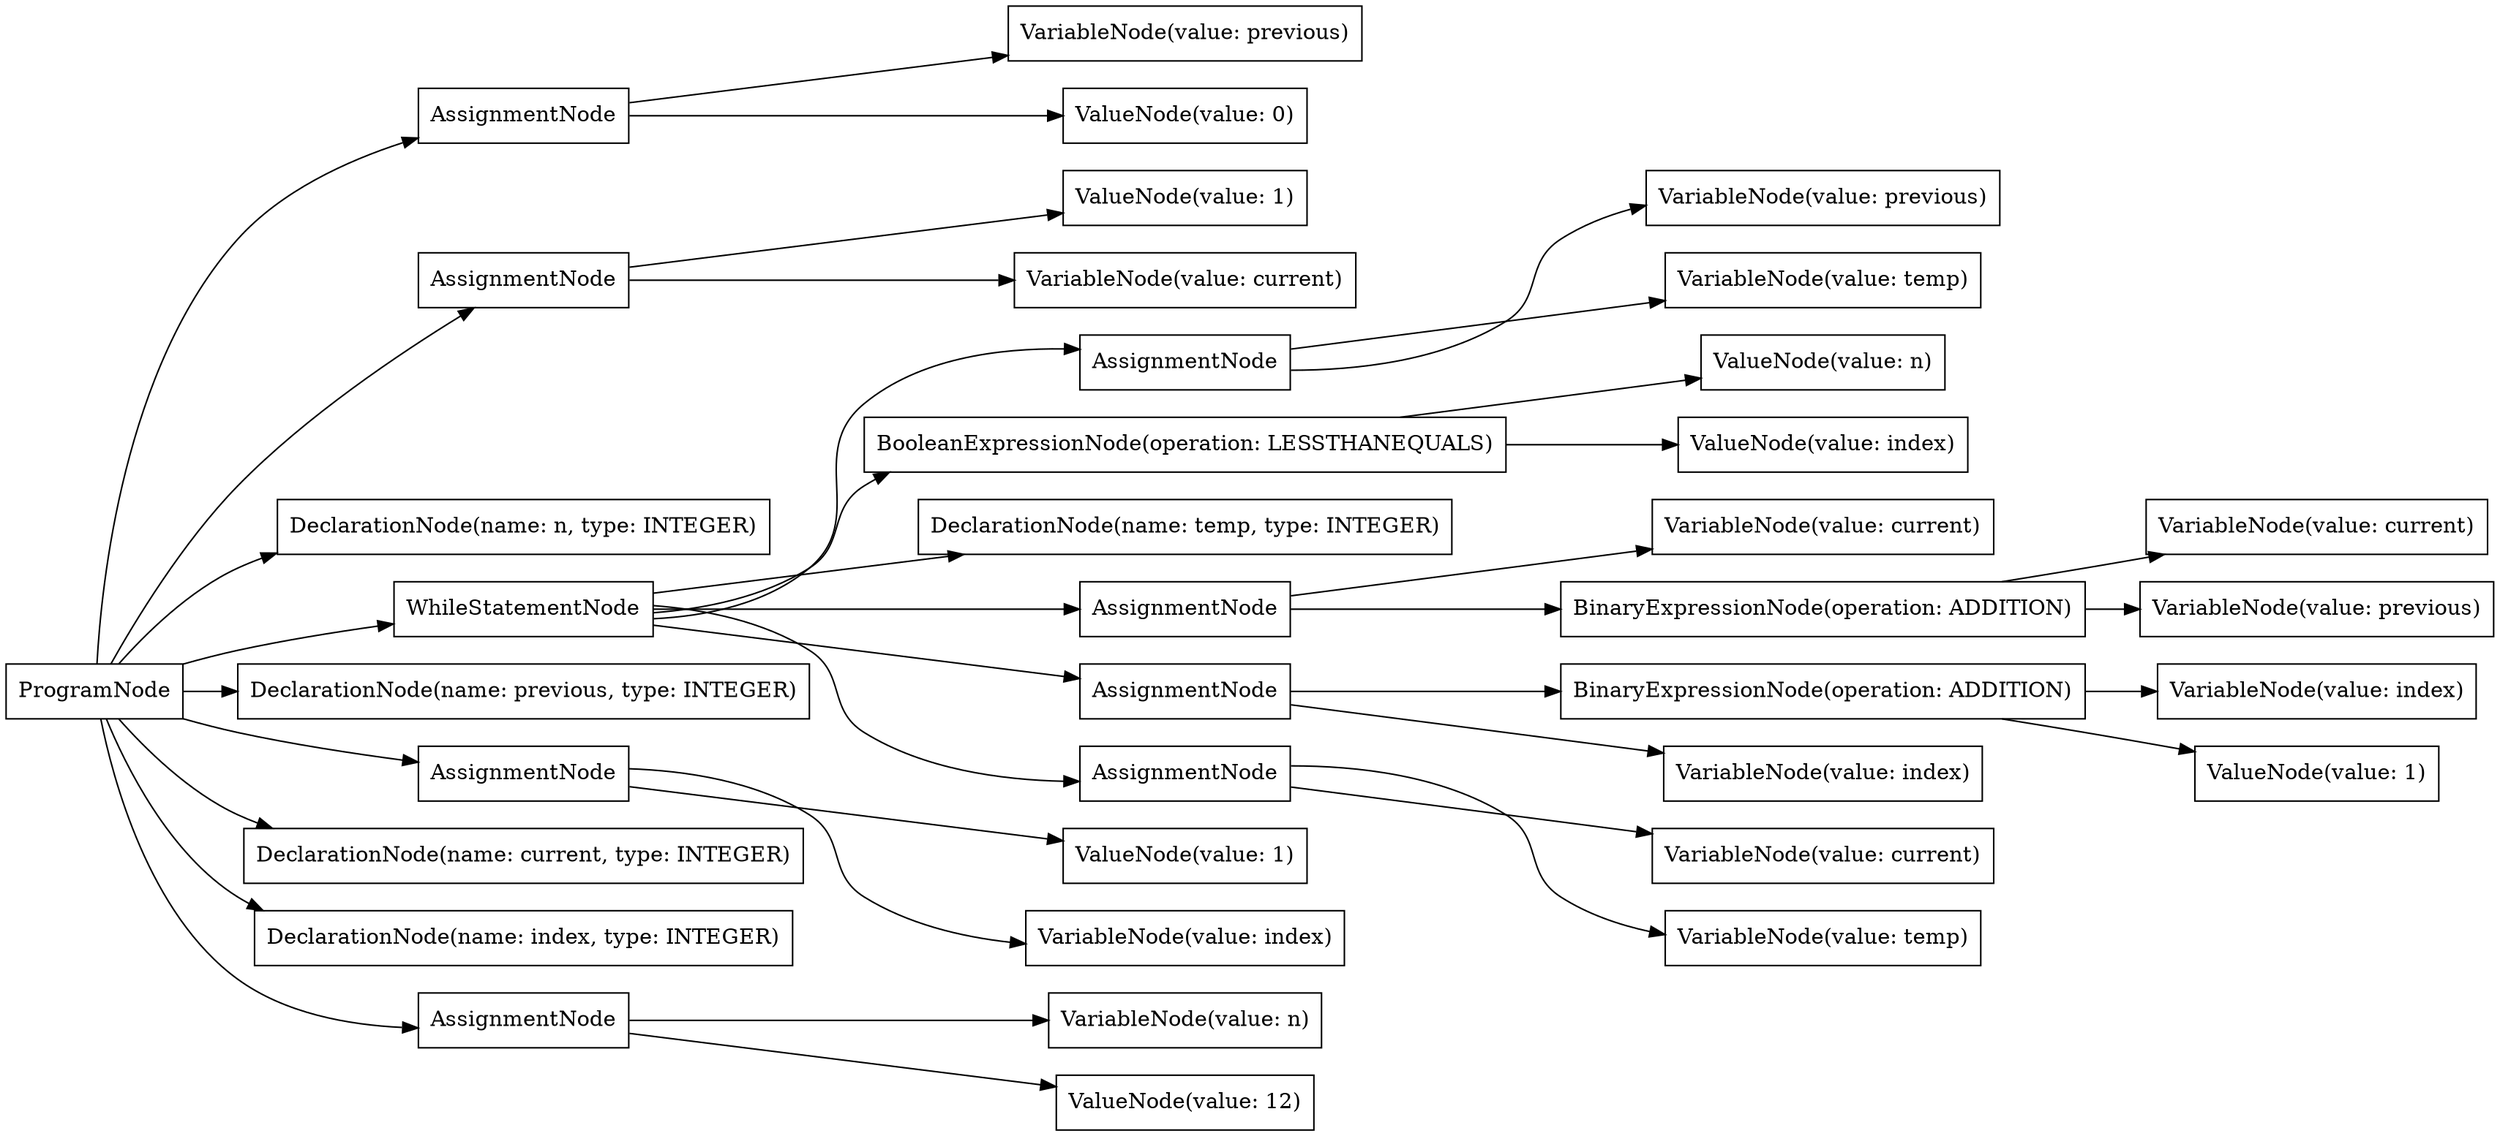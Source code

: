 digraph G {
rankdir=LR
"973fee57-5d9d-469c-8a02-aadc92429274" [label="AssignmentNode" shape="box"];
"2a303473-afac-46dd-a2eb-d04706f9d5a5" [label="AssignmentNode" shape="box"];
"686a832f-9a4c-4e64-9cd0-7add2e49c42e" [label="BooleanExpressionNode(operation: LESSTHANEQUALS)" shape="box"];
"fe6397bf-0891-4b7f-b7d3-aeb9253e4561" [label="DeclarationNode(name: temp, type: INTEGER)" shape="box"];
"b9288c3e-00d6-4a8a-9c8a-ee84ae99a75a" [label="VariableNode(value: current)" shape="box"];
"c9fe73ab-ad14-4819-9698-ca47ffc2decd" [label="AssignmentNode" shape="box"];
"2350dbb2-4e47-4fe5-ae8e-a5972e6fe8fd" [label="ValueNode(value: n)" shape="box"];
"1c73ebf4-cc67-42c2-937e-57bb96ea2c80" [label="VariableNode(value: n)" shape="box"];
"8d48b848-a8bb-4bf3-b60b-926a1e4536e1" [label="AssignmentNode" shape="box"];
"14692b5c-36a1-488a-b2e2-539adab273d9" [label="VariableNode(value: current)" shape="box"];
"eda82bd9-19df-4db9-a47f-98a3e47ad7bf" [label="BinaryExpressionNode(operation: ADDITION)" shape="box"];
"557d6b53-1cb0-4701-8d6e-279d6a45ec7b" [label="VariableNode(value: previous)" shape="box"];
"d1d53fad-d203-4fc3-9865-e162f8497924" [label="BinaryExpressionNode(operation: ADDITION)" shape="box"];
"d337671d-21d4-44eb-ba9f-d49c01b15870" [label="ValueNode(value: index)" shape="box"];
"90ce84d0-e14d-4658-9afa-30e72cbe8bff" [label="VariableNode(value: temp)" shape="box"];
"fd623b23-9ef1-4cd2-ba61-203654b2b8de" [label="AssignmentNode" shape="box"];
"a66d31f9-70bb-473e-ab43-be4257e2afa8" [label="DeclarationNode(name: n, type: INTEGER)" shape="box"];
"962c8db2-668b-42d8-8964-b88819e29959" [label="ValueNode(value: 1)" shape="box"];
"d6f1f637-0344-4c62-86fc-7391b00d515a" [label="WhileStatementNode" shape="box"];
"7137b974-311a-4082-9af0-42399f7d1633" [label="VariableNode(value: current)" shape="box"];
"be0ed5bd-f543-4228-acca-aa1efc75aaa5" [label="VariableNode(value: index)" shape="box"];
"6853a4c6-fe10-46b6-9d34-4c576b26da2b" [label="ProgramNode" shape="box"];
"d1e55851-edb7-41cd-8051-22398da96f52" [label="DeclarationNode(name: previous, type: INTEGER)" shape="box"];
"b0e2ea3e-3e35-4cf9-bdea-2c52915ee956" [label="ValueNode(value: 12)" shape="box"];
"469a974d-3cd7-4ce7-a7c8-49bd44727ac1" [label="AssignmentNode" shape="box"];
"817e958e-9cac-4eba-ac90-805fdb32057e" [label="VariableNode(value: previous)" shape="box"];
"b26a91f7-7275-4710-93d6-3c9ff0a2c1b8" [label="VariableNode(value: previous)" shape="box"];
"58ee0b04-378f-456f-9677-e61ca80cc386" [label="VariableNode(value: index)" shape="box"];
"9aa187ff-2e18-437a-a42f-dd90dcc5eead" [label="ValueNode(value: 1)" shape="box"];
"3534d591-de55-4784-9e2a-2fbdbfc0ed4f" [label="VariableNode(value: current)" shape="box"];
"6e45ecd7-9811-456d-a2e9-b60823253b04" [label="DeclarationNode(name: current, type: INTEGER)" shape="box"];
"3ffd9601-b86e-4460-9617-f37b3f7de04c" [label="DeclarationNode(name: index, type: INTEGER)" shape="box"];
"42ab4f38-0a8d-4604-922a-22bf0403b4ba" [label="ValueNode(value: 1)" shape="box"];
"d31a415c-9a40-4602-8f01-30f4739b6b1d" [label="AssignmentNode" shape="box"];
"1cf9256c-7304-4ace-a129-32d04a3b71aa" [label="VariableNode(value: temp)" shape="box"];
"0aaa26a9-d9ca-429b-8414-dac8caed3cd8" [label="AssignmentNode" shape="box"];
"de87f654-da4a-4cba-9aa4-ec1e7ddf4978" [label="ValueNode(value: 0)" shape="box"];
"391b0422-44c1-4265-8953-19a5e9fd3c68" [label="VariableNode(value: index)" shape="box"];
"6853a4c6-fe10-46b6-9d34-4c576b26da2b" -> "a66d31f9-70bb-473e-ab43-be4257e2afa8";
"6853a4c6-fe10-46b6-9d34-4c576b26da2b" -> "d1e55851-edb7-41cd-8051-22398da96f52";
"6853a4c6-fe10-46b6-9d34-4c576b26da2b" -> "6e45ecd7-9811-456d-a2e9-b60823253b04";
"6853a4c6-fe10-46b6-9d34-4c576b26da2b" -> "3ffd9601-b86e-4460-9617-f37b3f7de04c";
"6853a4c6-fe10-46b6-9d34-4c576b26da2b" -> "0aaa26a9-d9ca-429b-8414-dac8caed3cd8";
"0aaa26a9-d9ca-429b-8414-dac8caed3cd8" -> "1c73ebf4-cc67-42c2-937e-57bb96ea2c80";
"0aaa26a9-d9ca-429b-8414-dac8caed3cd8" -> "b0e2ea3e-3e35-4cf9-bdea-2c52915ee956";
"6853a4c6-fe10-46b6-9d34-4c576b26da2b" -> "2a303473-afac-46dd-a2eb-d04706f9d5a5";
"2a303473-afac-46dd-a2eb-d04706f9d5a5" -> "b26a91f7-7275-4710-93d6-3c9ff0a2c1b8";
"2a303473-afac-46dd-a2eb-d04706f9d5a5" -> "de87f654-da4a-4cba-9aa4-ec1e7ddf4978";
"6853a4c6-fe10-46b6-9d34-4c576b26da2b" -> "8d48b848-a8bb-4bf3-b60b-926a1e4536e1";
"8d48b848-a8bb-4bf3-b60b-926a1e4536e1" -> "7137b974-311a-4082-9af0-42399f7d1633";
"8d48b848-a8bb-4bf3-b60b-926a1e4536e1" -> "962c8db2-668b-42d8-8964-b88819e29959";
"6853a4c6-fe10-46b6-9d34-4c576b26da2b" -> "469a974d-3cd7-4ce7-a7c8-49bd44727ac1";
"469a974d-3cd7-4ce7-a7c8-49bd44727ac1" -> "391b0422-44c1-4265-8953-19a5e9fd3c68";
"469a974d-3cd7-4ce7-a7c8-49bd44727ac1" -> "42ab4f38-0a8d-4604-922a-22bf0403b4ba";
"6853a4c6-fe10-46b6-9d34-4c576b26da2b" -> "d6f1f637-0344-4c62-86fc-7391b00d515a";
"d6f1f637-0344-4c62-86fc-7391b00d515a" -> "686a832f-9a4c-4e64-9cd0-7add2e49c42e";
"686a832f-9a4c-4e64-9cd0-7add2e49c42e" -> "d337671d-21d4-44eb-ba9f-d49c01b15870";
"686a832f-9a4c-4e64-9cd0-7add2e49c42e" -> "2350dbb2-4e47-4fe5-ae8e-a5972e6fe8fd";
"d6f1f637-0344-4c62-86fc-7391b00d515a" -> "fe6397bf-0891-4b7f-b7d3-aeb9253e4561";
"d6f1f637-0344-4c62-86fc-7391b00d515a" -> "d31a415c-9a40-4602-8f01-30f4739b6b1d";
"d31a415c-9a40-4602-8f01-30f4739b6b1d" -> "1cf9256c-7304-4ace-a129-32d04a3b71aa";
"d31a415c-9a40-4602-8f01-30f4739b6b1d" -> "3534d591-de55-4784-9e2a-2fbdbfc0ed4f";
"d6f1f637-0344-4c62-86fc-7391b00d515a" -> "c9fe73ab-ad14-4819-9698-ca47ffc2decd";
"c9fe73ab-ad14-4819-9698-ca47ffc2decd" -> "14692b5c-36a1-488a-b2e2-539adab273d9";
"c9fe73ab-ad14-4819-9698-ca47ffc2decd" -> "eda82bd9-19df-4db9-a47f-98a3e47ad7bf";
"eda82bd9-19df-4db9-a47f-98a3e47ad7bf" -> "b9288c3e-00d6-4a8a-9c8a-ee84ae99a75a";
"eda82bd9-19df-4db9-a47f-98a3e47ad7bf" -> "817e958e-9cac-4eba-ac90-805fdb32057e";
"d6f1f637-0344-4c62-86fc-7391b00d515a" -> "973fee57-5d9d-469c-8a02-aadc92429274";
"973fee57-5d9d-469c-8a02-aadc92429274" -> "557d6b53-1cb0-4701-8d6e-279d6a45ec7b";
"973fee57-5d9d-469c-8a02-aadc92429274" -> "90ce84d0-e14d-4658-9afa-30e72cbe8bff";
"d6f1f637-0344-4c62-86fc-7391b00d515a" -> "fd623b23-9ef1-4cd2-ba61-203654b2b8de";
"fd623b23-9ef1-4cd2-ba61-203654b2b8de" -> "be0ed5bd-f543-4228-acca-aa1efc75aaa5";
"fd623b23-9ef1-4cd2-ba61-203654b2b8de" -> "d1d53fad-d203-4fc3-9865-e162f8497924";
"d1d53fad-d203-4fc3-9865-e162f8497924" -> "58ee0b04-378f-456f-9677-e61ca80cc386";
"d1d53fad-d203-4fc3-9865-e162f8497924" -> "9aa187ff-2e18-437a-a42f-dd90dcc5eead";
}